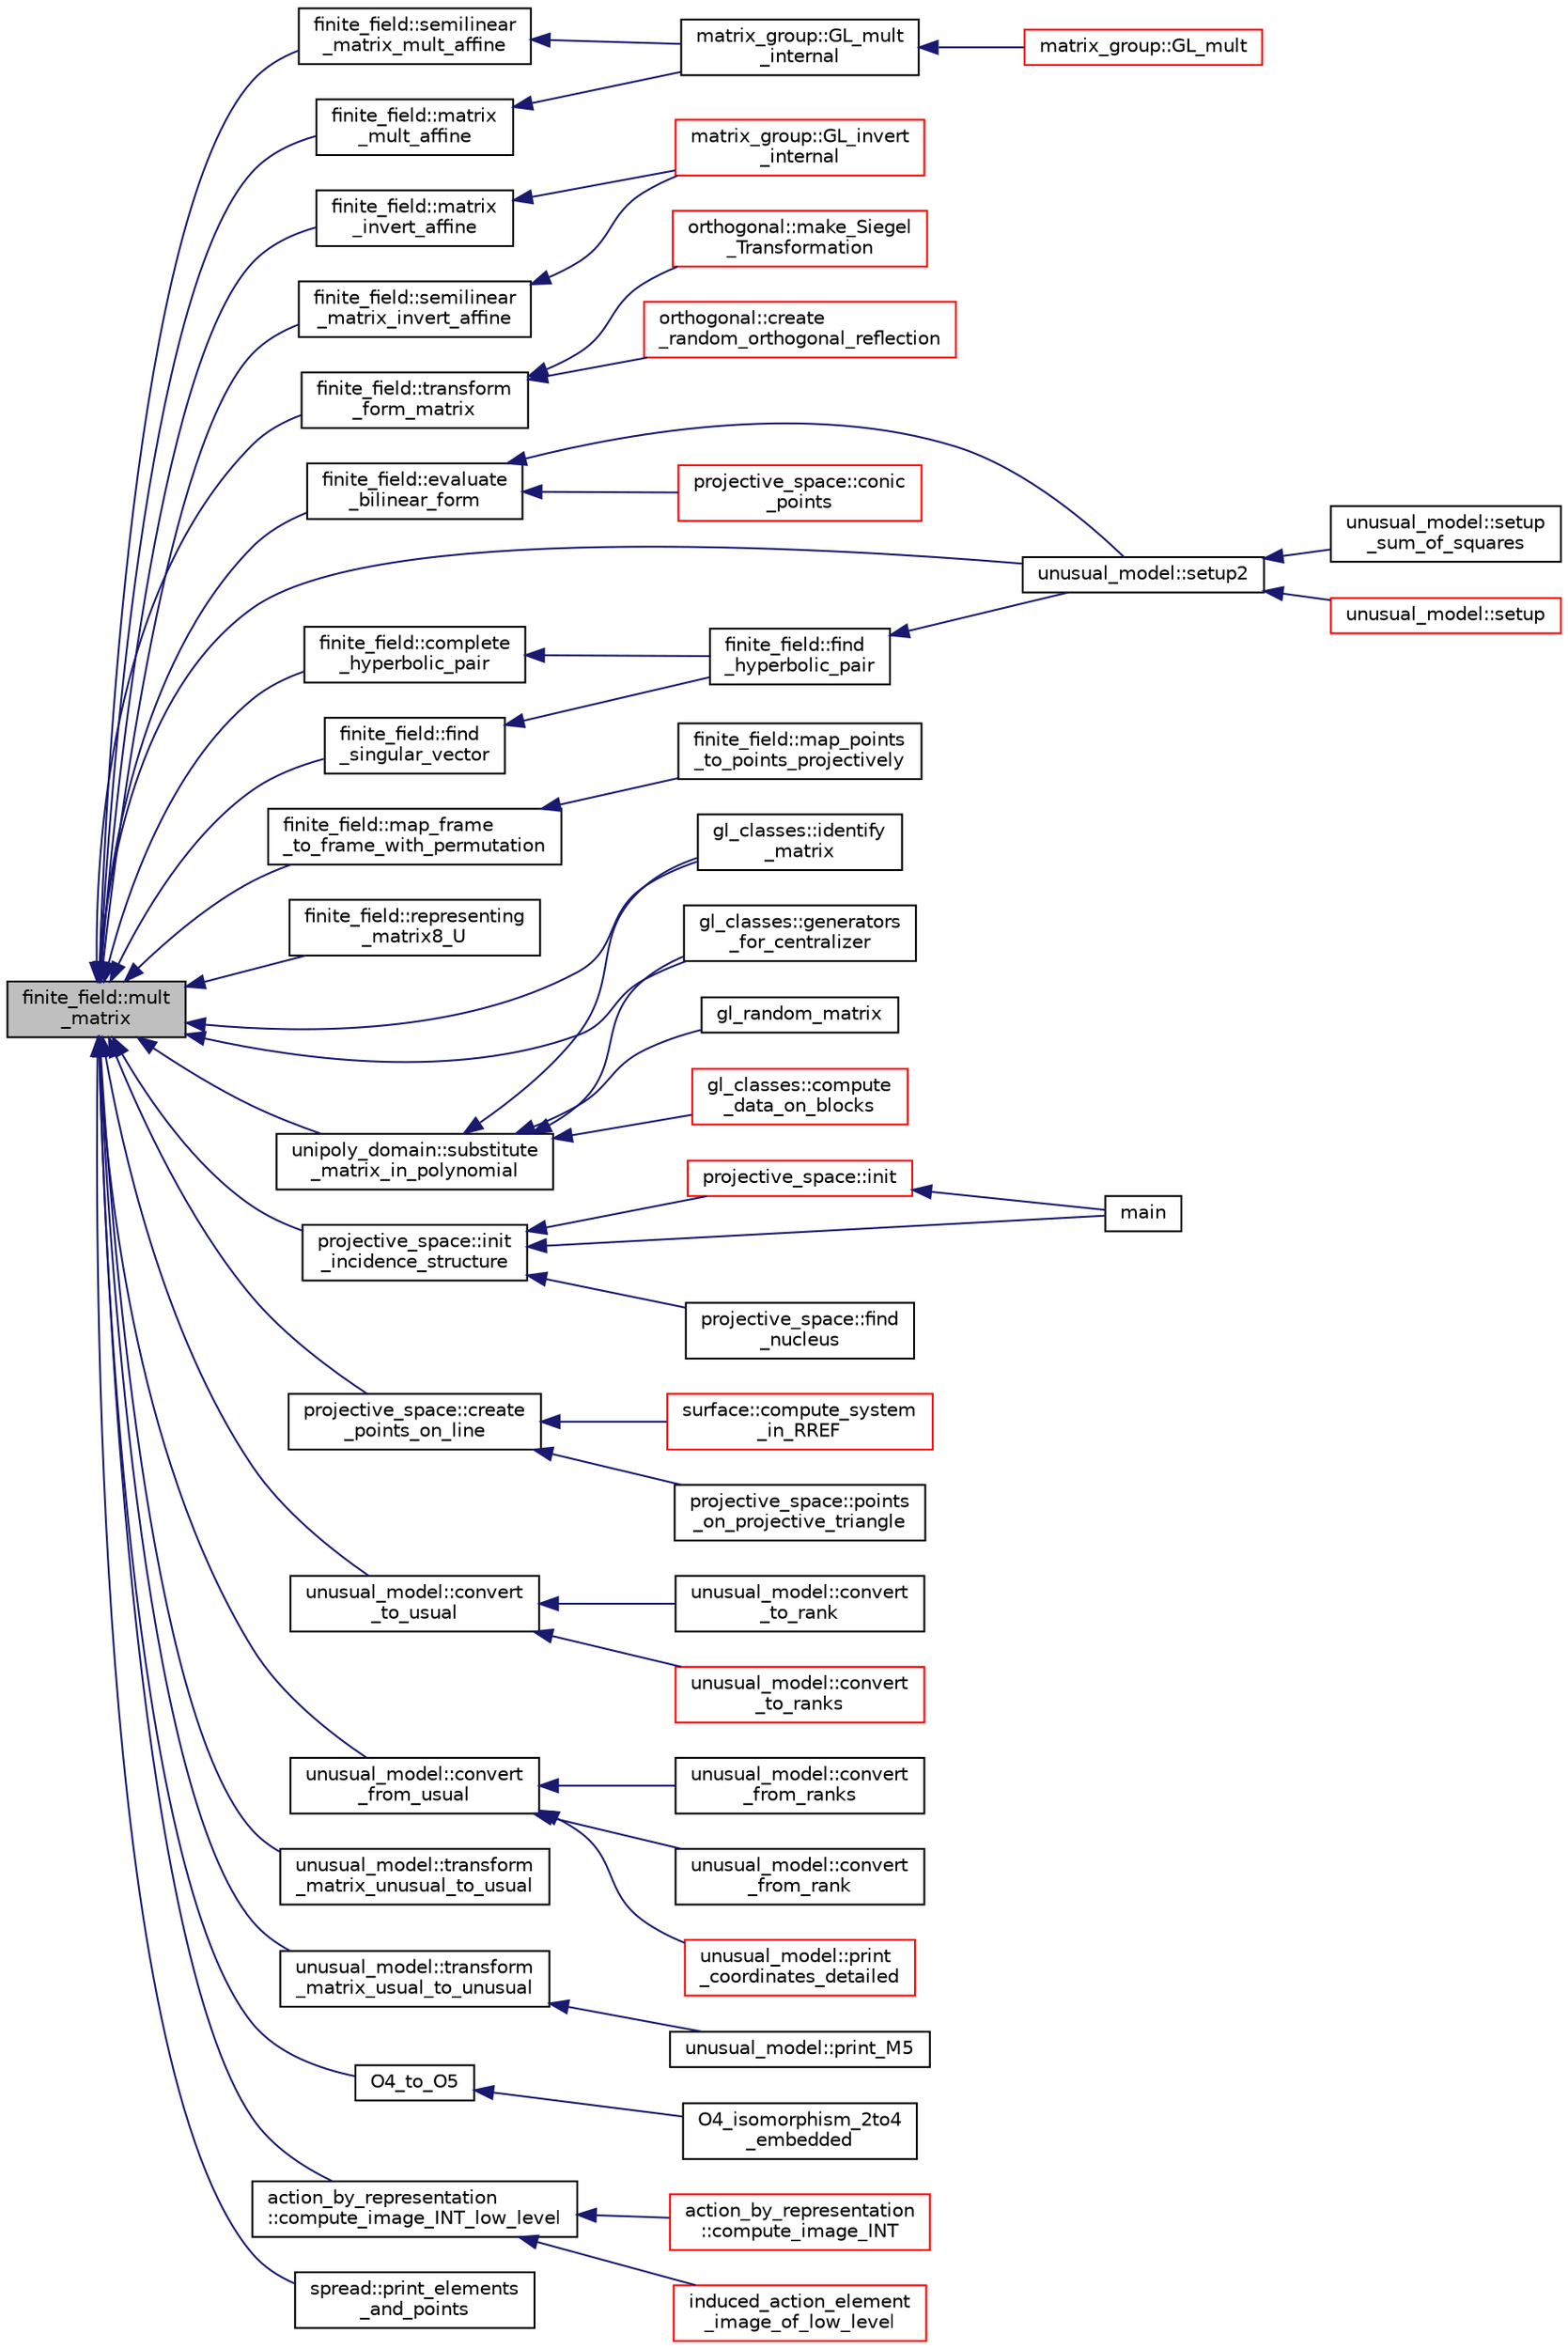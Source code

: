digraph "finite_field::mult_matrix"
{
  edge [fontname="Helvetica",fontsize="10",labelfontname="Helvetica",labelfontsize="10"];
  node [fontname="Helvetica",fontsize="10",shape=record];
  rankdir="LR";
  Node11123 [label="finite_field::mult\l_matrix",height=0.2,width=0.4,color="black", fillcolor="grey75", style="filled", fontcolor="black"];
  Node11123 -> Node11124 [dir="back",color="midnightblue",fontsize="10",style="solid",fontname="Helvetica"];
  Node11124 [label="finite_field::matrix\l_mult_affine",height=0.2,width=0.4,color="black", fillcolor="white", style="filled",URL="$df/d5a/classfinite__field.html#aca6f762505a3dd274c7facc0fdd3dde5"];
  Node11124 -> Node11125 [dir="back",color="midnightblue",fontsize="10",style="solid",fontname="Helvetica"];
  Node11125 [label="matrix_group::GL_mult\l_internal",height=0.2,width=0.4,color="black", fillcolor="white", style="filled",URL="$d3/ded/classmatrix__group.html#aca1dcb8fefe348ee70e17c9286058658"];
  Node11125 -> Node11126 [dir="back",color="midnightblue",fontsize="10",style="solid",fontname="Helvetica"];
  Node11126 [label="matrix_group::GL_mult",height=0.2,width=0.4,color="red", fillcolor="white", style="filled",URL="$d3/ded/classmatrix__group.html#a21bccc677704730243372ba8431356e8"];
  Node11123 -> Node11171 [dir="back",color="midnightblue",fontsize="10",style="solid",fontname="Helvetica"];
  Node11171 [label="finite_field::semilinear\l_matrix_mult_affine",height=0.2,width=0.4,color="black", fillcolor="white", style="filled",URL="$df/d5a/classfinite__field.html#a90ca009a6fcaacf5cdd32aba6288d447"];
  Node11171 -> Node11125 [dir="back",color="midnightblue",fontsize="10",style="solid",fontname="Helvetica"];
  Node11123 -> Node11172 [dir="back",color="midnightblue",fontsize="10",style="solid",fontname="Helvetica"];
  Node11172 [label="finite_field::semilinear\l_matrix_invert_affine",height=0.2,width=0.4,color="black", fillcolor="white", style="filled",URL="$df/d5a/classfinite__field.html#a23db70e745bf22d230da684440e1fc59"];
  Node11172 -> Node11173 [dir="back",color="midnightblue",fontsize="10",style="solid",fontname="Helvetica"];
  Node11173 [label="matrix_group::GL_invert\l_internal",height=0.2,width=0.4,color="red", fillcolor="white", style="filled",URL="$d3/ded/classmatrix__group.html#ab2b9f8046dee535722e07a92ec3ab0b6"];
  Node11123 -> Node11451 [dir="back",color="midnightblue",fontsize="10",style="solid",fontname="Helvetica"];
  Node11451 [label="finite_field::matrix\l_invert_affine",height=0.2,width=0.4,color="black", fillcolor="white", style="filled",URL="$df/d5a/classfinite__field.html#a716c202ca9fcee1911e330f4a5bdba38"];
  Node11451 -> Node11173 [dir="back",color="midnightblue",fontsize="10",style="solid",fontname="Helvetica"];
  Node11123 -> Node11452 [dir="back",color="midnightblue",fontsize="10",style="solid",fontname="Helvetica"];
  Node11452 [label="finite_field::transform\l_form_matrix",height=0.2,width=0.4,color="black", fillcolor="white", style="filled",URL="$df/d5a/classfinite__field.html#a6a5307b138cc307ed5c9077e49a7b748"];
  Node11452 -> Node11453 [dir="back",color="midnightblue",fontsize="10",style="solid",fontname="Helvetica"];
  Node11453 [label="orthogonal::create\l_random_orthogonal_reflection",height=0.2,width=0.4,color="red", fillcolor="white", style="filled",URL="$d7/daa/classorthogonal.html#a8cf782be9d4f9ffd3dfcd485e374e879"];
  Node11452 -> Node11455 [dir="back",color="midnightblue",fontsize="10",style="solid",fontname="Helvetica"];
  Node11455 [label="orthogonal::make_Siegel\l_Transformation",height=0.2,width=0.4,color="red", fillcolor="white", style="filled",URL="$d7/daa/classorthogonal.html#a0edc12b4b658b09345e41b351e9e8d26"];
  Node11123 -> Node11580 [dir="back",color="midnightblue",fontsize="10",style="solid",fontname="Helvetica"];
  Node11580 [label="finite_field::evaluate\l_bilinear_form",height=0.2,width=0.4,color="black", fillcolor="white", style="filled",URL="$df/d5a/classfinite__field.html#a3dac58d265759e3a5d7c53043d104986"];
  Node11580 -> Node11581 [dir="back",color="midnightblue",fontsize="10",style="solid",fontname="Helvetica"];
  Node11581 [label="projective_space::conic\l_points",height=0.2,width=0.4,color="red", fillcolor="white", style="filled",URL="$d2/d17/classprojective__space.html#ac89e189c57d38120fd83fec078fd59e8"];
  Node11580 -> Node11586 [dir="back",color="midnightblue",fontsize="10",style="solid",fontname="Helvetica"];
  Node11586 [label="unusual_model::setup2",height=0.2,width=0.4,color="black", fillcolor="white", style="filled",URL="$dc/d50/classunusual__model.html#a00f7da705c24f863338828447abf7aae"];
  Node11586 -> Node11587 [dir="back",color="midnightblue",fontsize="10",style="solid",fontname="Helvetica"];
  Node11587 [label="unusual_model::setup\l_sum_of_squares",height=0.2,width=0.4,color="black", fillcolor="white", style="filled",URL="$dc/d50/classunusual__model.html#ab330b51451b34a5291ee5707ef725eff"];
  Node11586 -> Node11588 [dir="back",color="midnightblue",fontsize="10",style="solid",fontname="Helvetica"];
  Node11588 [label="unusual_model::setup",height=0.2,width=0.4,color="red", fillcolor="white", style="filled",URL="$dc/d50/classunusual__model.html#adb517fd342dd2ed2d0cc117211ac1c0d"];
  Node11123 -> Node11593 [dir="back",color="midnightblue",fontsize="10",style="solid",fontname="Helvetica"];
  Node11593 [label="finite_field::find\l_singular_vector",height=0.2,width=0.4,color="black", fillcolor="white", style="filled",URL="$df/d5a/classfinite__field.html#a71d9d2adde5b7dc94ccdd2b38baaca53"];
  Node11593 -> Node11594 [dir="back",color="midnightblue",fontsize="10",style="solid",fontname="Helvetica"];
  Node11594 [label="finite_field::find\l_hyperbolic_pair",height=0.2,width=0.4,color="black", fillcolor="white", style="filled",URL="$df/d5a/classfinite__field.html#a8702546f7248a1721647e856c6e153a2"];
  Node11594 -> Node11586 [dir="back",color="midnightblue",fontsize="10",style="solid",fontname="Helvetica"];
  Node11123 -> Node11595 [dir="back",color="midnightblue",fontsize="10",style="solid",fontname="Helvetica"];
  Node11595 [label="finite_field::complete\l_hyperbolic_pair",height=0.2,width=0.4,color="black", fillcolor="white", style="filled",URL="$df/d5a/classfinite__field.html#a61c730d58251ae87102c16137053578f"];
  Node11595 -> Node11594 [dir="back",color="midnightblue",fontsize="10",style="solid",fontname="Helvetica"];
  Node11123 -> Node11596 [dir="back",color="midnightblue",fontsize="10",style="solid",fontname="Helvetica"];
  Node11596 [label="finite_field::map_frame\l_to_frame_with_permutation",height=0.2,width=0.4,color="black", fillcolor="white", style="filled",URL="$df/d5a/classfinite__field.html#a6b6142cf5491507d40fa0b6c3a837b81"];
  Node11596 -> Node11597 [dir="back",color="midnightblue",fontsize="10",style="solid",fontname="Helvetica"];
  Node11597 [label="finite_field::map_points\l_to_points_projectively",height=0.2,width=0.4,color="black", fillcolor="white", style="filled",URL="$df/d5a/classfinite__field.html#a6ebf38250033b090baa12391d9a9cd98"];
  Node11123 -> Node11598 [dir="back",color="midnightblue",fontsize="10",style="solid",fontname="Helvetica"];
  Node11598 [label="finite_field::representing\l_matrix8_U",height=0.2,width=0.4,color="black", fillcolor="white", style="filled",URL="$df/d5a/classfinite__field.html#acb5a5551f5c68aeba2b726937a4ee8be"];
  Node11123 -> Node11599 [dir="back",color="midnightblue",fontsize="10",style="solid",fontname="Helvetica"];
  Node11599 [label="gl_classes::identify\l_matrix",height=0.2,width=0.4,color="black", fillcolor="white", style="filled",URL="$d6/dab/classgl__classes.html#af529d1d8ff5a52703c5ac1d70806092e"];
  Node11123 -> Node11600 [dir="back",color="midnightblue",fontsize="10",style="solid",fontname="Helvetica"];
  Node11600 [label="gl_classes::generators\l_for_centralizer",height=0.2,width=0.4,color="black", fillcolor="white", style="filled",URL="$d6/dab/classgl__classes.html#aeac561e2a41981533eb0aee6f9d2080c"];
  Node11123 -> Node11601 [dir="back",color="midnightblue",fontsize="10",style="solid",fontname="Helvetica"];
  Node11601 [label="unipoly_domain::substitute\l_matrix_in_polynomial",height=0.2,width=0.4,color="black", fillcolor="white", style="filled",URL="$da/d3c/classunipoly__domain.html#ac9a33b8c38980262f8759bfb90028f1e"];
  Node11601 -> Node11599 [dir="back",color="midnightblue",fontsize="10",style="solid",fontname="Helvetica"];
  Node11601 -> Node11602 [dir="back",color="midnightblue",fontsize="10",style="solid",fontname="Helvetica"];
  Node11602 [label="gl_classes::compute\l_data_on_blocks",height=0.2,width=0.4,color="red", fillcolor="white", style="filled",URL="$d6/dab/classgl__classes.html#a81f5a74f6e3ddf095578fa860c347e9f"];
  Node11601 -> Node11600 [dir="back",color="midnightblue",fontsize="10",style="solid",fontname="Helvetica"];
  Node11601 -> Node11605 [dir="back",color="midnightblue",fontsize="10",style="solid",fontname="Helvetica"];
  Node11605 [label="gl_random_matrix",height=0.2,width=0.4,color="black", fillcolor="white", style="filled",URL="$d5/d87/globals_8h.html#ad335f04bb0db45b0e9393ec76d0698f4"];
  Node11123 -> Node11606 [dir="back",color="midnightblue",fontsize="10",style="solid",fontname="Helvetica"];
  Node11606 [label="projective_space::init\l_incidence_structure",height=0.2,width=0.4,color="black", fillcolor="white", style="filled",URL="$d2/d17/classprojective__space.html#a1e59490325e045cc52674a3706780aed"];
  Node11606 -> Node11132 [dir="back",color="midnightblue",fontsize="10",style="solid",fontname="Helvetica"];
  Node11132 [label="main",height=0.2,width=0.4,color="black", fillcolor="white", style="filled",URL="$d5/d9e/arcs__orderly_8_c.html#a3c04138a5bfe5d72780bb7e82a18e627"];
  Node11606 -> Node11607 [dir="back",color="midnightblue",fontsize="10",style="solid",fontname="Helvetica"];
  Node11607 [label="projective_space::init",height=0.2,width=0.4,color="red", fillcolor="white", style="filled",URL="$d2/d17/classprojective__space.html#a8a1efa40df92744519365f82e4740dab"];
  Node11607 -> Node11132 [dir="back",color="midnightblue",fontsize="10",style="solid",fontname="Helvetica"];
  Node11606 -> Node11666 [dir="back",color="midnightblue",fontsize="10",style="solid",fontname="Helvetica"];
  Node11666 [label="projective_space::find\l_nucleus",height=0.2,width=0.4,color="black", fillcolor="white", style="filled",URL="$d2/d17/classprojective__space.html#ab4caadd4ae0323c37cc2f26cfb1194cc"];
  Node11123 -> Node11667 [dir="back",color="midnightblue",fontsize="10",style="solid",fontname="Helvetica"];
  Node11667 [label="projective_space::create\l_points_on_line",height=0.2,width=0.4,color="black", fillcolor="white", style="filled",URL="$d2/d17/classprojective__space.html#ab1b2ffcefe646e6d9d9ae435dfedd29e"];
  Node11667 -> Node11668 [dir="back",color="midnightblue",fontsize="10",style="solid",fontname="Helvetica"];
  Node11668 [label="projective_space::points\l_on_projective_triangle",height=0.2,width=0.4,color="black", fillcolor="white", style="filled",URL="$d2/d17/classprojective__space.html#ab4a3f0b9d0329a4ff74ac5f69d4910b9"];
  Node11667 -> Node11669 [dir="back",color="midnightblue",fontsize="10",style="solid",fontname="Helvetica"];
  Node11669 [label="surface::compute_system\l_in_RREF",height=0.2,width=0.4,color="red", fillcolor="white", style="filled",URL="$d5/d88/classsurface.html#ac9feb8f85c4de01b183428fdbd874e71"];
  Node11123 -> Node11586 [dir="back",color="midnightblue",fontsize="10",style="solid",fontname="Helvetica"];
  Node11123 -> Node11674 [dir="back",color="midnightblue",fontsize="10",style="solid",fontname="Helvetica"];
  Node11674 [label="unusual_model::convert\l_to_usual",height=0.2,width=0.4,color="black", fillcolor="white", style="filled",URL="$dc/d50/classunusual__model.html#a80bd3b8fc5c7332b9629e17ac3ad2c76"];
  Node11674 -> Node11675 [dir="back",color="midnightblue",fontsize="10",style="solid",fontname="Helvetica"];
  Node11675 [label="unusual_model::convert\l_to_ranks",height=0.2,width=0.4,color="red", fillcolor="white", style="filled",URL="$dc/d50/classunusual__model.html#ab5cdb8ec08ae842b6ae4831385e9934b"];
  Node11674 -> Node11679 [dir="back",color="midnightblue",fontsize="10",style="solid",fontname="Helvetica"];
  Node11679 [label="unusual_model::convert\l_to_rank",height=0.2,width=0.4,color="black", fillcolor="white", style="filled",URL="$dc/d50/classunusual__model.html#ac3c9a8673189d7f889ff019f1c2a9bf7"];
  Node11123 -> Node11680 [dir="back",color="midnightblue",fontsize="10",style="solid",fontname="Helvetica"];
  Node11680 [label="unusual_model::convert\l_from_usual",height=0.2,width=0.4,color="black", fillcolor="white", style="filled",URL="$dc/d50/classunusual__model.html#a9aee4f3bcd77c4d6bab45f4a25fd4ae2"];
  Node11680 -> Node11681 [dir="back",color="midnightblue",fontsize="10",style="solid",fontname="Helvetica"];
  Node11681 [label="unusual_model::convert\l_from_ranks",height=0.2,width=0.4,color="black", fillcolor="white", style="filled",URL="$dc/d50/classunusual__model.html#affe6f50031dfc606a0dca7ff5e26cc14"];
  Node11680 -> Node11682 [dir="back",color="midnightblue",fontsize="10",style="solid",fontname="Helvetica"];
  Node11682 [label="unusual_model::convert\l_from_rank",height=0.2,width=0.4,color="black", fillcolor="white", style="filled",URL="$dc/d50/classunusual__model.html#a54cf56041ed1ebe0517a2a4005932249"];
  Node11680 -> Node11683 [dir="back",color="midnightblue",fontsize="10",style="solid",fontname="Helvetica"];
  Node11683 [label="unusual_model::print\l_coordinates_detailed",height=0.2,width=0.4,color="red", fillcolor="white", style="filled",URL="$dc/d50/classunusual__model.html#a0c4ba0e0f35a1220693020cf318e9f75"];
  Node11123 -> Node11685 [dir="back",color="midnightblue",fontsize="10",style="solid",fontname="Helvetica"];
  Node11685 [label="unusual_model::transform\l_matrix_unusual_to_usual",height=0.2,width=0.4,color="black", fillcolor="white", style="filled",URL="$dc/d50/classunusual__model.html#adb889b3cf75db74644c08c7b3c63f9f0"];
  Node11123 -> Node11686 [dir="back",color="midnightblue",fontsize="10",style="solid",fontname="Helvetica"];
  Node11686 [label="unusual_model::transform\l_matrix_usual_to_unusual",height=0.2,width=0.4,color="black", fillcolor="white", style="filled",URL="$dc/d50/classunusual__model.html#a1e95d4e22c662385e061f289235bcb90"];
  Node11686 -> Node11687 [dir="back",color="midnightblue",fontsize="10",style="solid",fontname="Helvetica"];
  Node11687 [label="unusual_model::print_M5",height=0.2,width=0.4,color="black", fillcolor="white", style="filled",URL="$dc/d50/classunusual__model.html#a7d6f0ad4e7c431c87d024ff602a51d5d"];
  Node11123 -> Node11211 [dir="back",color="midnightblue",fontsize="10",style="solid",fontname="Helvetica"];
  Node11211 [label="O4_to_O5",height=0.2,width=0.4,color="black", fillcolor="white", style="filled",URL="$dc/dd4/group__actions_8h.html#af20467afc2151efb154c3c86ae5e1e5a"];
  Node11211 -> Node11210 [dir="back",color="midnightblue",fontsize="10",style="solid",fontname="Helvetica"];
  Node11210 [label="O4_isomorphism_2to4\l_embedded",height=0.2,width=0.4,color="black", fillcolor="white", style="filled",URL="$dc/dd4/group__actions_8h.html#aa6a3808993602713a701a20d3905ebe1"];
  Node11123 -> Node11688 [dir="back",color="midnightblue",fontsize="10",style="solid",fontname="Helvetica"];
  Node11688 [label="action_by_representation\l::compute_image_INT_low_level",height=0.2,width=0.4,color="black", fillcolor="white", style="filled",URL="$d1/d9d/classaction__by__representation.html#a599c62e0318b6451dfe39af26d699baa"];
  Node11688 -> Node11689 [dir="back",color="midnightblue",fontsize="10",style="solid",fontname="Helvetica"];
  Node11689 [label="induced_action_element\l_image_of_low_level",height=0.2,width=0.4,color="red", fillcolor="white", style="filled",URL="$d3/d27/interface_8_c.html#aa4bc5f68829829d9a41223c260c658c5"];
  Node11688 -> Node11690 [dir="back",color="midnightblue",fontsize="10",style="solid",fontname="Helvetica"];
  Node11690 [label="action_by_representation\l::compute_image_INT",height=0.2,width=0.4,color="red", fillcolor="white", style="filled",URL="$d1/d9d/classaction__by__representation.html#a8c6b43be13f3fa61c51d3c5f2a3411d4"];
  Node11123 -> Node11691 [dir="back",color="midnightblue",fontsize="10",style="solid",fontname="Helvetica"];
  Node11691 [label="spread::print_elements\l_and_points",height=0.2,width=0.4,color="black", fillcolor="white", style="filled",URL="$da/dc1/classspread.html#a3ec36a9401c1fb7a63575c5cce5f1567"];
}
